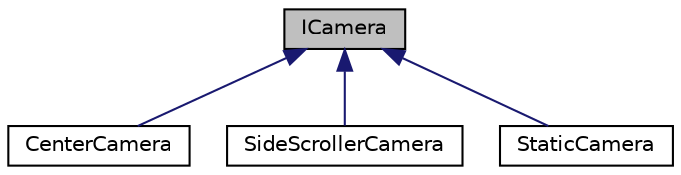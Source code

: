 digraph "ICamera"
{
 // LATEX_PDF_SIZE
  edge [fontname="Helvetica",fontsize="10",labelfontname="Helvetica",labelfontsize="10"];
  node [fontname="Helvetica",fontsize="10",shape=record];
  Node1 [label="ICamera",height=0.2,width=0.4,color="black", fillcolor="grey75", style="filled", fontcolor="black",tooltip=" "];
  Node1 -> Node2 [dir="back",color="midnightblue",fontsize="10",style="solid",fontname="Helvetica"];
  Node2 [label="CenterCamera",height=0.2,width=0.4,color="black", fillcolor="white", style="filled",URL="$classCenterCamera.html",tooltip=" "];
  Node1 -> Node3 [dir="back",color="midnightblue",fontsize="10",style="solid",fontname="Helvetica"];
  Node3 [label="SideScrollerCamera",height=0.2,width=0.4,color="black", fillcolor="white", style="filled",URL="$classSideScrollerCamera.html",tooltip=" "];
  Node1 -> Node4 [dir="back",color="midnightblue",fontsize="10",style="solid",fontname="Helvetica"];
  Node4 [label="StaticCamera",height=0.2,width=0.4,color="black", fillcolor="white", style="filled",URL="$classStaticCamera.html",tooltip=" "];
}
